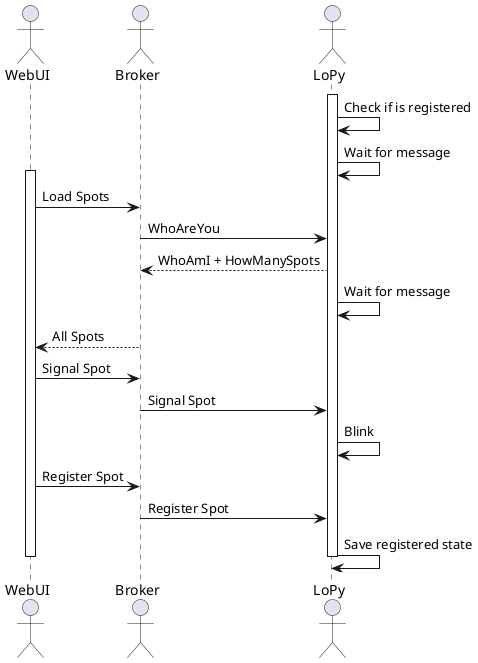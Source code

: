 @startuml

actor WebUI
actor Broker
actor LoPy

activate LoPy
LoPy -> LoPy : Check if is registered
LoPy -> LoPy : Wait for message

activate WebUI
WebUI -> Broker : Load Spots
Broker -> LoPy : WhoAreYou

LoPy --> Broker : WhoAmI + HowManySpots
LoPy -> LoPy : Wait for message
Broker --> WebUI : All Spots


WebUI -> Broker : Signal Spot
Broker -> LoPy : Signal Spot
LoPy -> LoPy : Blink

WebUI -> Broker : Register Spot
Broker -> LoPy : Register Spot
LoPy -> LoPy : Save registered state
deactivate LoPy


deactivate WebUI
@enduml
